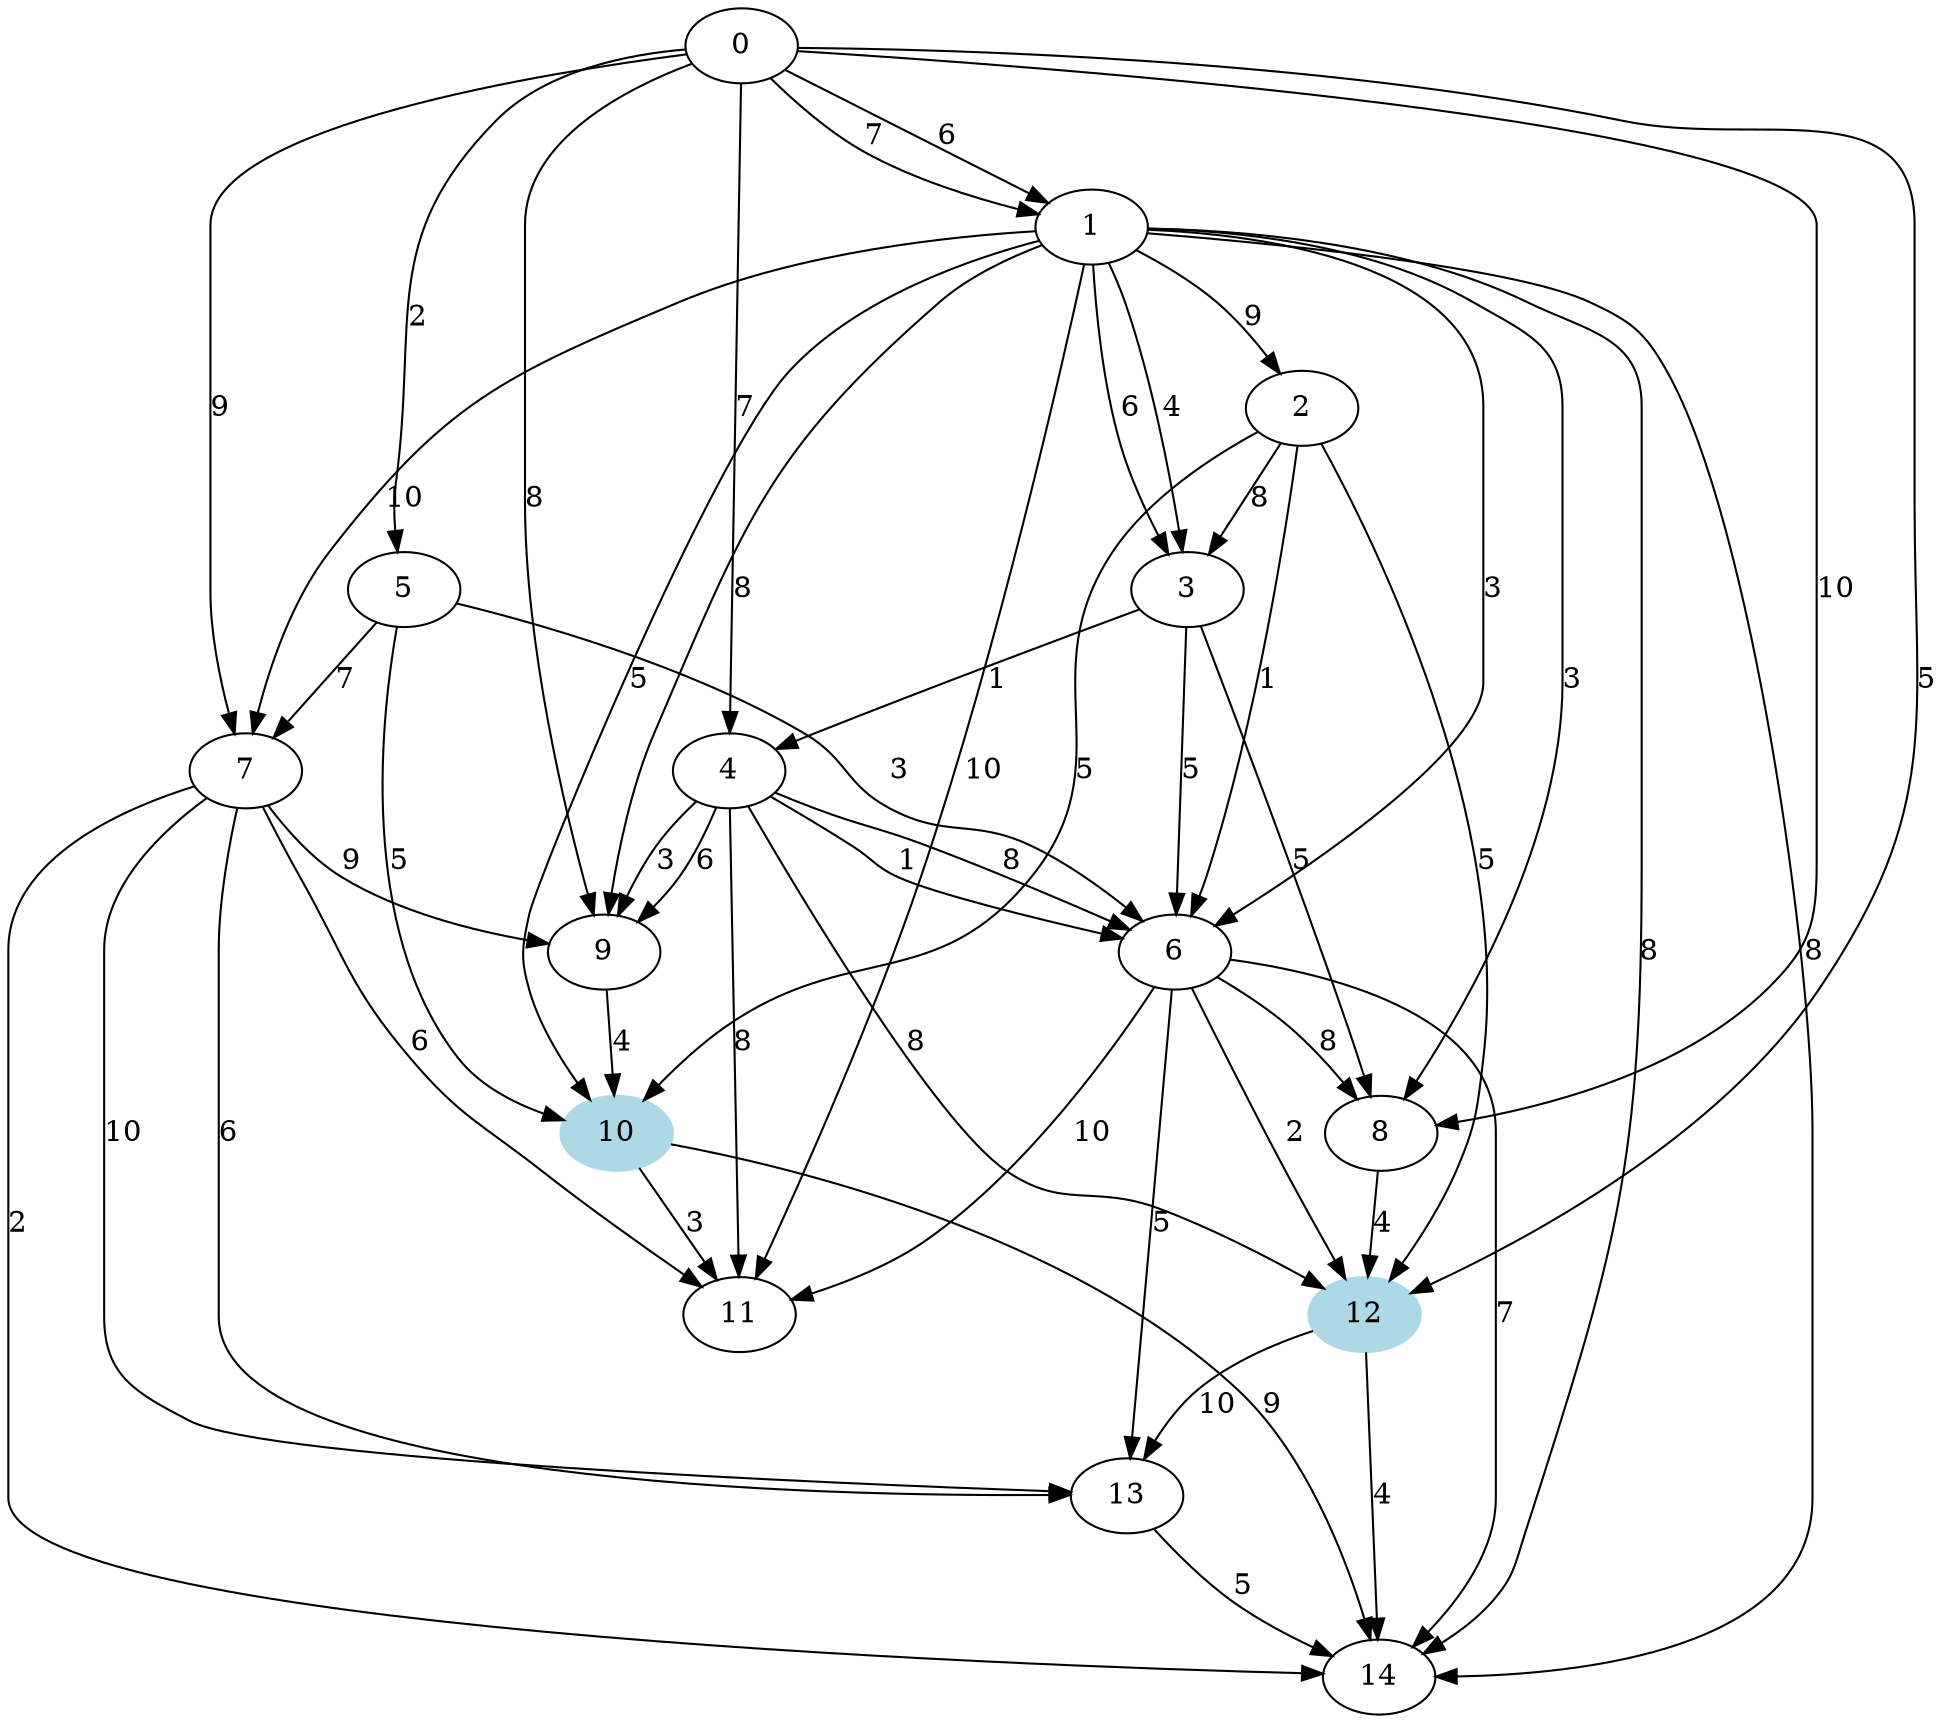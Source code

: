 digraph AmplifierPlacement {
  0 [label="0"];
  1 [label="1"];
  2 [label="2"];
  3 [label="3"];
  4 [label="4"];
  5 [label="5"];
  6 [label="6"];
  7 [label="7"];
  8 [label="8"];
  9 [label="9"];
  10 [style=filled, color=lightblue, label="10"];
  11 [label="11"];
  12 [style=filled, color=lightblue, label="12"];
  13 [label="13"];
  14 [label="14"];
  0 -> 1 [label="6"];
  0 -> 5 [label="2"];
  0 -> 1 [label="7"];
  0 -> 4 [label="7"];
  0 -> 7 [label="9"];
  0 -> 8 [label="10"];
  0 -> 9 [label="8"];
  0 -> 12 [label="5"];
  1 -> 2 [label="9"];
  1 -> 3 [label="6"];
  1 -> 8 [label="3"];
  1 -> 14 [label="8"];
  1 -> 3 [label="4"];
  1 -> 6 [label="3"];
  1 -> 7 [label="10"];
  1 -> 9 [label="8"];
  1 -> 10 [label="5"];
  1 -> 11 [label="10"];
  1 -> 14 [label="8"];
  2 -> 10 [label="5"];
  2 -> 3 [label="8"];
  2 -> 6 [label="1"];
  2 -> 12 [label="5"];
  3 -> 4 [label="1"];
  3 -> 6 [label="5"];
  3 -> 8 [label="5"];
  4 -> 6 [label="8"];
  4 -> 9 [label="6"];
  4 -> 12 [label="8"];
  4 -> 6 [label="1"];
  4 -> 9 [label="3"];
  4 -> 11 [label="8"];
  5 -> 7 [label="7"];
  5 -> 6 [label="3"];
  5 -> 10 [label="5"];
  6 -> 8 [label="8"];
  6 -> 11 [label="10"];
  6 -> 12 [label="2"];
  6 -> 13 [label="5"];
  6 -> 14 [label="7"];
  7 -> 13 [label="10"];
  7 -> 9 [label="9"];
  7 -> 11 [label="6"];
  7 -> 13 [label="6"];
  7 -> 14 [label="2"];
  8 -> 12 [label="4"];
  9 -> 10 [label="4"];
  10 -> 11 [label="3"];
  10 -> 14 [label="9"];
  12 -> 13 [label="10"];
  12 -> 14 [label="4"];
  13 -> 14 [label="5"];
}
